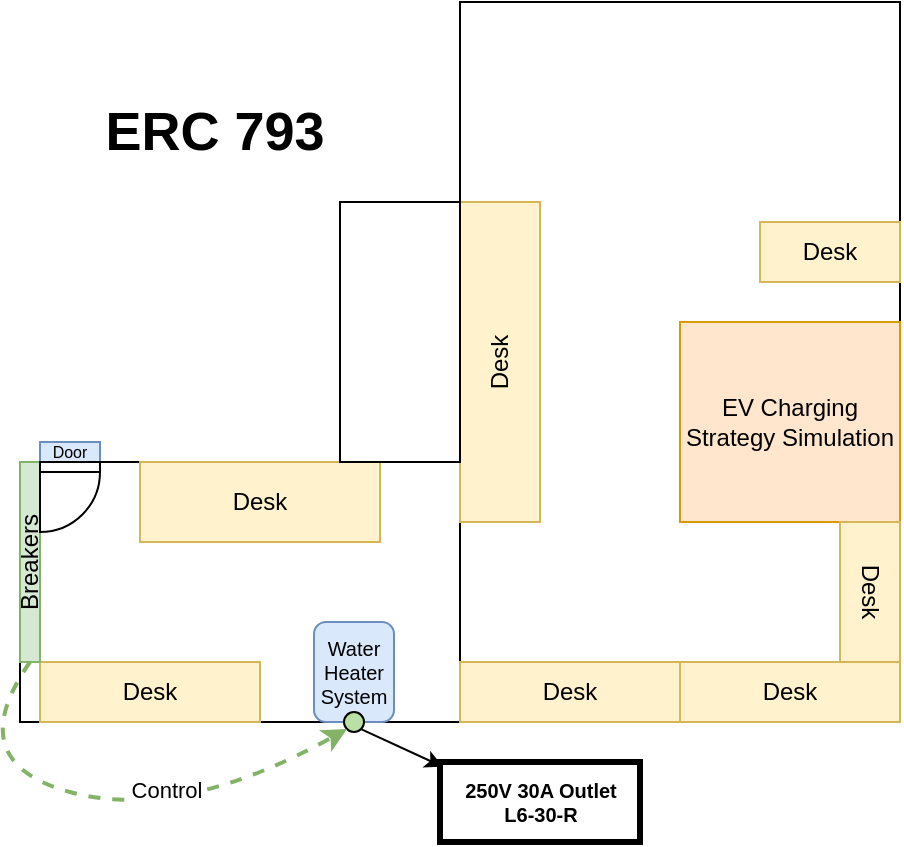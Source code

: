 <mxfile version="22.1.7" type="github">
  <diagram name="Page-1" id="8CeR9FBDzF2Aq8_iA0z8">
    <mxGraphModel dx="988" dy="529" grid="1" gridSize="10" guides="1" tooltips="1" connect="1" arrows="1" fold="1" page="1" pageScale="1" pageWidth="850" pageHeight="1100" math="0" shadow="0">
      <root>
        <mxCell id="0" />
        <mxCell id="1" parent="0" />
        <mxCell id="P5JfIs9BihfdjZVa2I9--3" value="" style="rounded=0;whiteSpace=wrap;html=1;" vertex="1" parent="1">
          <mxGeometry x="230" y="470" width="220" height="130" as="geometry" />
        </mxCell>
        <mxCell id="P5JfIs9BihfdjZVa2I9--4" value="" style="rounded=0;whiteSpace=wrap;html=1;direction=south;" vertex="1" parent="1">
          <mxGeometry x="450" y="240" width="220" height="360" as="geometry" />
        </mxCell>
        <mxCell id="P5JfIs9BihfdjZVa2I9--5" value="Door" style="rounded=0;whiteSpace=wrap;html=1;fontSize=8;fillColor=#dae8fc;strokeColor=#6c8ebf;" vertex="1" parent="1">
          <mxGeometry x="240" y="460" width="30" height="10" as="geometry" />
        </mxCell>
        <mxCell id="P5JfIs9BihfdjZVa2I9--7" value="Desk" style="rounded=0;whiteSpace=wrap;html=1;fillColor=#fff2cc;strokeColor=#d6b656;" vertex="1" parent="1">
          <mxGeometry x="240" y="570" width="110" height="30" as="geometry" />
        </mxCell>
        <mxCell id="P5JfIs9BihfdjZVa2I9--8" value="Desk" style="rounded=0;whiteSpace=wrap;html=1;fillColor=#fff2cc;strokeColor=#d6b656;" vertex="1" parent="1">
          <mxGeometry x="290" y="470" width="120" height="40" as="geometry" />
        </mxCell>
        <mxCell id="P5JfIs9BihfdjZVa2I9--9" value="Breakers" style="rounded=0;whiteSpace=wrap;html=1;direction=south;horizontal=0;rotation=0;fillColor=#d5e8d4;strokeColor=#82b366;" vertex="1" parent="1">
          <mxGeometry x="230" y="470" width="10" height="100" as="geometry" />
        </mxCell>
        <mxCell id="P5JfIs9BihfdjZVa2I9--11" value="Water Heater System" style="rounded=1;whiteSpace=wrap;html=1;fillColor=#dae8fc;strokeColor=#6c8ebf;fontSize=10;" vertex="1" parent="1">
          <mxGeometry x="377" y="550" width="40" height="50" as="geometry" />
        </mxCell>
        <mxCell id="P5JfIs9BihfdjZVa2I9--12" value="" style="ellipse;whiteSpace=wrap;html=1;aspect=fixed;fillColor=#B9E0A5;" vertex="1" parent="1">
          <mxGeometry x="392" y="595" width="10" height="10" as="geometry" />
        </mxCell>
        <mxCell id="P5JfIs9BihfdjZVa2I9--13" value="" style="endArrow=classic;html=1;rounded=0;exitX=1;exitY=1;exitDx=0;exitDy=0;entryX=0.015;entryY=0.06;entryDx=0;entryDy=0;entryPerimeter=0;" edge="1" parent="1" source="P5JfIs9BihfdjZVa2I9--12" target="P5JfIs9BihfdjZVa2I9--14">
          <mxGeometry width="50" height="50" relative="1" as="geometry">
            <mxPoint x="410" y="700" as="sourcePoint" />
            <mxPoint x="430" y="630" as="targetPoint" />
          </mxGeometry>
        </mxCell>
        <mxCell id="P5JfIs9BihfdjZVa2I9--14" value="250V 30A Outlet&lt;br&gt;L6-30-R" style="text;html=1;align=center;verticalAlign=middle;resizable=0;points=[];autosize=1;strokeColor=default;fillColor=none;rounded=0;glass=0;shadow=0;strokeWidth=3;fontSize=10;fontStyle=1" vertex="1" parent="1">
          <mxGeometry x="440" y="620" width="100" height="40" as="geometry" />
        </mxCell>
        <mxCell id="P5JfIs9BihfdjZVa2I9--15" value="Desk" style="rounded=0;whiteSpace=wrap;html=1;fillColor=#fff2cc;strokeColor=#d6b656;" vertex="1" parent="1">
          <mxGeometry x="450" y="570" width="110" height="30" as="geometry" />
        </mxCell>
        <mxCell id="P5JfIs9BihfdjZVa2I9--16" value="Desk" style="rounded=0;whiteSpace=wrap;html=1;fillColor=#fff2cc;strokeColor=#d6b656;" vertex="1" parent="1">
          <mxGeometry x="560" y="570" width="110" height="30" as="geometry" />
        </mxCell>
        <mxCell id="P5JfIs9BihfdjZVa2I9--18" value="Desk" style="rounded=0;whiteSpace=wrap;html=1;direction=north;horizontal=0;fillColor=#fff2cc;strokeColor=#d6b656;" vertex="1" parent="1">
          <mxGeometry x="450" y="340" width="40" height="160" as="geometry" />
        </mxCell>
        <mxCell id="P5JfIs9BihfdjZVa2I9--19" value="EV Charging Strategy Simulation" style="rounded=0;whiteSpace=wrap;html=1;direction=west;horizontal=1;fillColor=#ffe6cc;strokeColor=#d79b00;" vertex="1" parent="1">
          <mxGeometry x="560" y="400" width="110" height="100" as="geometry" />
        </mxCell>
        <mxCell id="P5JfIs9BihfdjZVa2I9--20" value="Desk" style="rounded=0;whiteSpace=wrap;html=1;direction=south;horizontal=0;rotation=-180;fillColor=#fff2cc;strokeColor=#d6b656;" vertex="1" parent="1">
          <mxGeometry x="640" y="500" width="30" height="70" as="geometry" />
        </mxCell>
        <mxCell id="P5JfIs9BihfdjZVa2I9--21" value="Desk" style="rounded=0;whiteSpace=wrap;html=1;direction=south;horizontal=0;rotation=90;fillColor=#fff2cc;strokeColor=#d6b656;" vertex="1" parent="1">
          <mxGeometry x="620" y="330" width="30" height="70" as="geometry" />
        </mxCell>
        <mxCell id="P5JfIs9BihfdjZVa2I9--28" value="" style="curved=1;endArrow=classic;html=1;rounded=0;entryX=0;entryY=1;entryDx=0;entryDy=0;exitX=1;exitY=0.5;exitDx=0;exitDy=0;dashed=1;fillColor=#d5e8d4;strokeColor=#82b366;strokeWidth=2;" edge="1" parent="1" source="P5JfIs9BihfdjZVa2I9--9" target="P5JfIs9BihfdjZVa2I9--12">
          <mxGeometry width="50" height="50" relative="1" as="geometry">
            <mxPoint x="200" y="610" as="sourcePoint" />
            <mxPoint x="230" y="560" as="targetPoint" />
            <Array as="points">
              <mxPoint x="200" y="620" />
              <mxPoint x="310" y="650" />
            </Array>
          </mxGeometry>
        </mxCell>
        <mxCell id="P5JfIs9BihfdjZVa2I9--29" value="Control" style="edgeLabel;html=1;align=center;verticalAlign=middle;resizable=0;points=[];" vertex="1" connectable="0" parent="P5JfIs9BihfdjZVa2I9--28">
          <mxGeometry x="-0.108" y="10" relative="1" as="geometry">
            <mxPoint x="43" y="8" as="offset" />
          </mxGeometry>
        </mxCell>
        <mxCell id="P5JfIs9BihfdjZVa2I9--30" value="ERC 793" style="text;html=1;align=center;verticalAlign=middle;resizable=0;points=[];autosize=1;strokeColor=none;fillColor=none;fontStyle=1;fontSize=27;" vertex="1" parent="1">
          <mxGeometry x="262" y="280" width="130" height="50" as="geometry" />
        </mxCell>
        <mxCell id="P5JfIs9BihfdjZVa2I9--31" value="" style="rounded=0;whiteSpace=wrap;html=1;" vertex="1" parent="1">
          <mxGeometry x="390" y="340" width="60" height="130" as="geometry" />
        </mxCell>
        <mxCell id="P5JfIs9BihfdjZVa2I9--32" value="" style="shape=image;html=1;verticalAlign=top;verticalLabelPosition=bottom;labelBackgroundColor=#ffffff;imageAspect=0;aspect=fixed;image=https://cdn4.iconfinder.com/data/icons/aiga-symbol-signs/488/aiga_elevator-128.png" vertex="1" parent="1">
          <mxGeometry x="390" y="410" width="60" height="60" as="geometry" />
        </mxCell>
        <mxCell id="P5JfIs9BihfdjZVa2I9--35" value="" style="shape=image;html=1;verticalAlign=top;verticalLabelPosition=bottom;labelBackgroundColor=#ffffff;imageAspect=0;aspect=fixed;image=https://cdn4.iconfinder.com/data/icons/aiga-symbol-signs/488/aiga_elevator-128.png" vertex="1" parent="1">
          <mxGeometry x="390" y="340" width="60" height="60" as="geometry" />
        </mxCell>
        <mxCell id="P5JfIs9BihfdjZVa2I9--36" value="" style="verticalLabelPosition=bottom;html=1;verticalAlign=top;align=center;shape=mxgraph.floorplan.doorLeft;aspect=fixed;" vertex="1" parent="1">
          <mxGeometry x="240" y="470" width="30" height="31.87" as="geometry" />
        </mxCell>
      </root>
    </mxGraphModel>
  </diagram>
</mxfile>
